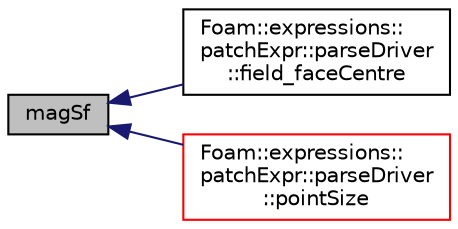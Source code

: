 digraph "magSf"
{
  bgcolor="transparent";
  edge [fontname="Helvetica",fontsize="10",labelfontname="Helvetica",labelfontsize="10"];
  node [fontname="Helvetica",fontsize="10",shape=record];
  rankdir="LR";
  Node1 [label="magSf",height=0.2,width=0.4,color="black", fillcolor="grey75", style="filled" fontcolor="black"];
  Node1 -> Node2 [dir="back",color="midnightblue",fontsize="10",style="solid",fontname="Helvetica"];
  Node2 [label="Foam::expressions::\lpatchExpr::parseDriver\l::field_faceCentre",height=0.2,width=0.4,color="black",URL="$classFoam_1_1expressions_1_1patchExpr_1_1parseDriver.html#a20a0a70b1ee873f0ce94529d6a3b66e0",tooltip="The face centres - (swak = pos) "];
  Node1 -> Node3 [dir="back",color="midnightblue",fontsize="10",style="solid",fontname="Helvetica"];
  Node3 [label="Foam::expressions::\lpatchExpr::parseDriver\l::pointSize",height=0.2,width=0.4,color="red",URL="$classFoam_1_1expressions_1_1patchExpr_1_1parseDriver.html#ad5d2a38271436a3f279491f9f8a626c4",tooltip="The underlying point field size for the expression. "];
}
